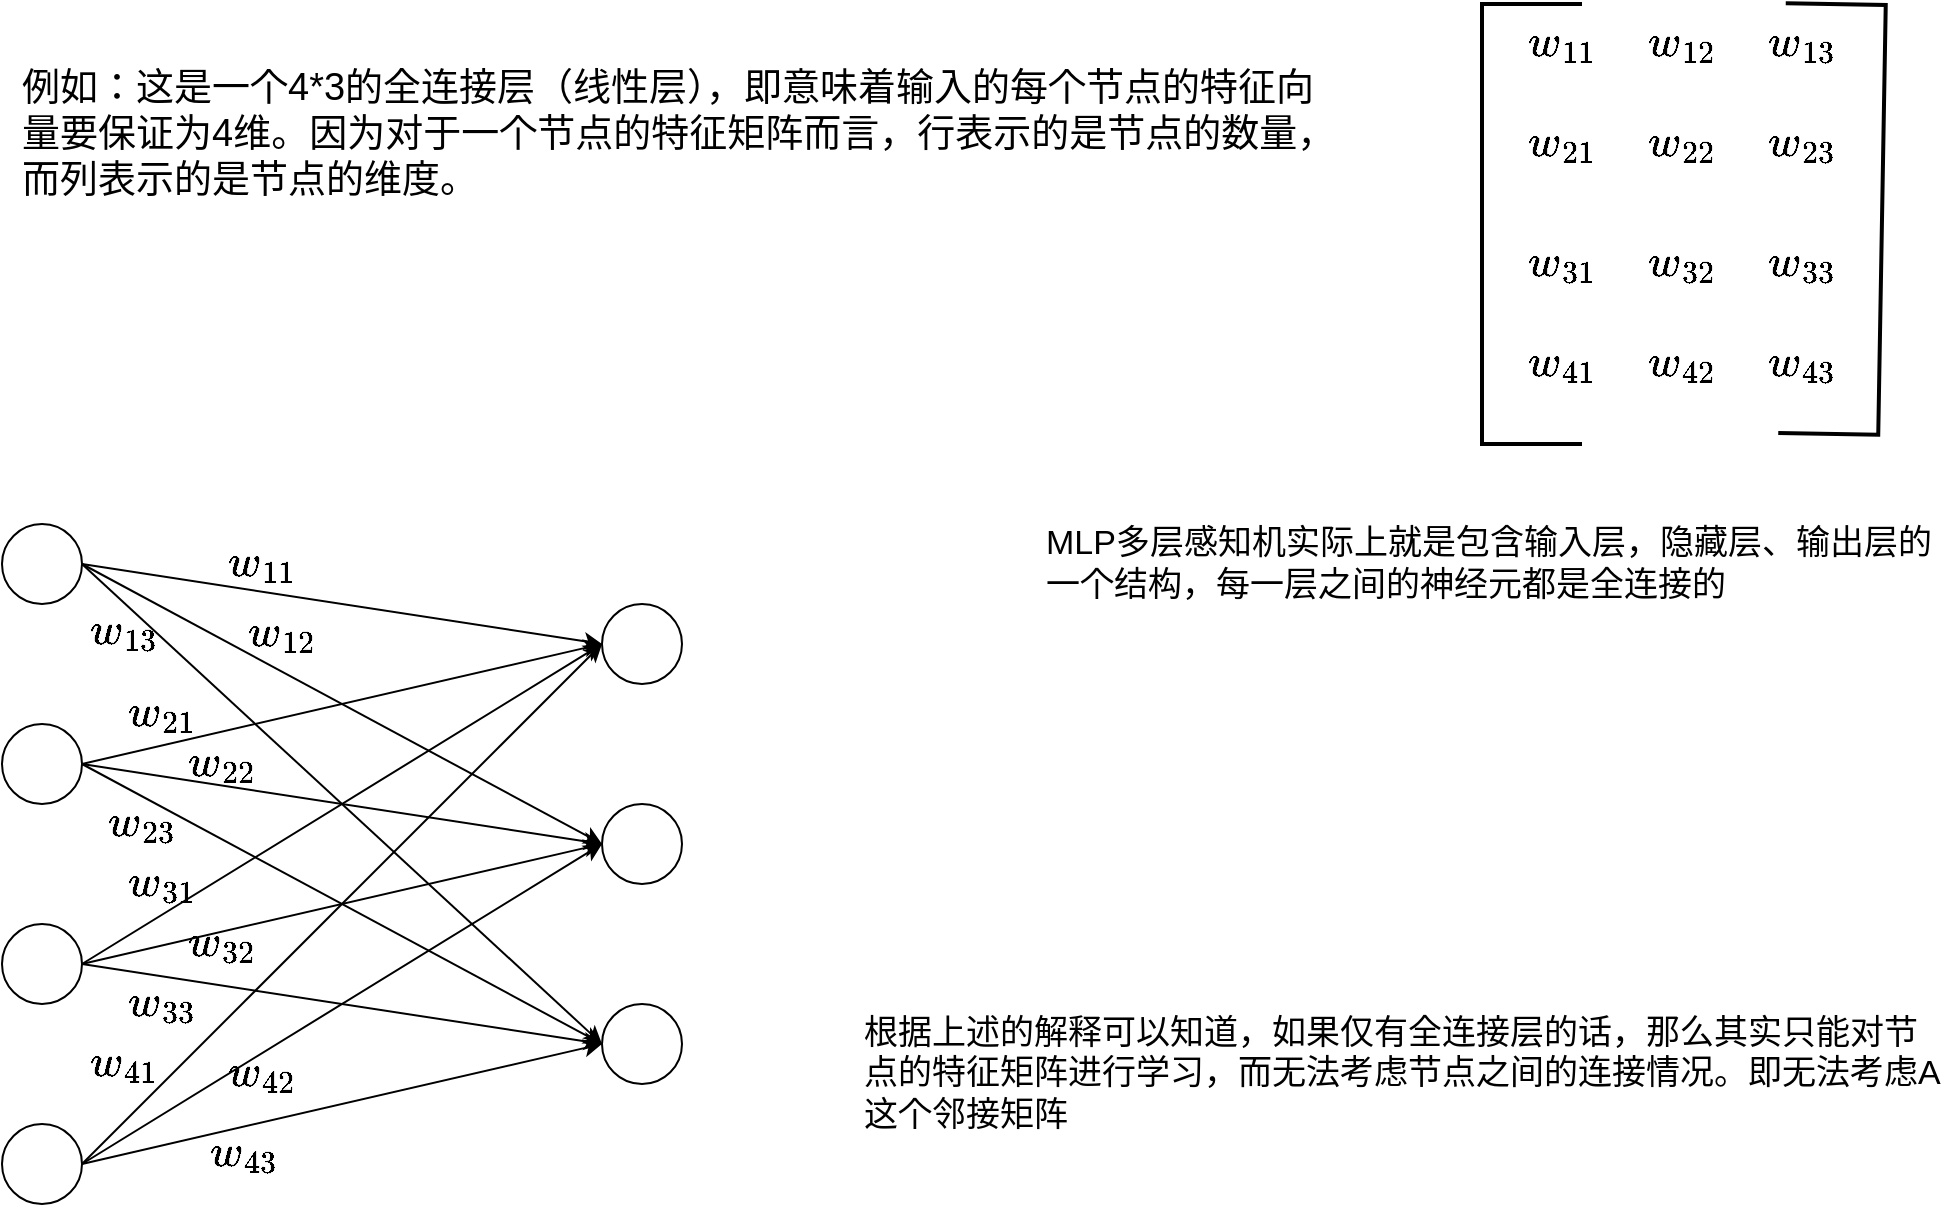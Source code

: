 <mxfile version="24.7.14">
  <diagram name="第 1 页" id="I-dr9eYYNlHXrmC4Lywh">
    <mxGraphModel dx="2053" dy="1843" grid="1" gridSize="10" guides="1" tooltips="1" connect="1" arrows="1" fold="1" page="1" pageScale="1" pageWidth="827" pageHeight="1169" math="1" shadow="0">
      <root>
        <mxCell id="0" />
        <mxCell id="1" parent="0" />
        <mxCell id="SjrLkb9DiHnMIs6Cydik-50" style="edgeStyle=none;rounded=0;orthogonalLoop=1;jettySize=auto;html=1;exitX=1;exitY=0.5;exitDx=0;exitDy=0;entryX=0;entryY=0.5;entryDx=0;entryDy=0;" edge="1" parent="1" source="SjrLkb9DiHnMIs6Cydik-43" target="SjrLkb9DiHnMIs6Cydik-48">
          <mxGeometry relative="1" as="geometry" />
        </mxCell>
        <mxCell id="SjrLkb9DiHnMIs6Cydik-54" style="edgeStyle=none;rounded=0;orthogonalLoop=1;jettySize=auto;html=1;exitX=1;exitY=0.5;exitDx=0;exitDy=0;entryX=0;entryY=0.5;entryDx=0;entryDy=0;" edge="1" parent="1" source="SjrLkb9DiHnMIs6Cydik-43" target="SjrLkb9DiHnMIs6Cydik-49">
          <mxGeometry relative="1" as="geometry" />
        </mxCell>
        <mxCell id="SjrLkb9DiHnMIs6Cydik-62" style="edgeStyle=none;rounded=0;orthogonalLoop=1;jettySize=auto;html=1;exitX=1;exitY=0.5;exitDx=0;exitDy=0;entryX=0;entryY=0.5;entryDx=0;entryDy=0;" edge="1" parent="1" source="SjrLkb9DiHnMIs6Cydik-43" target="SjrLkb9DiHnMIs6Cydik-61">
          <mxGeometry relative="1" as="geometry" />
        </mxCell>
        <mxCell id="SjrLkb9DiHnMIs6Cydik-43" value="" style="ellipse;whiteSpace=wrap;html=1;aspect=fixed;" vertex="1" parent="1">
          <mxGeometry x="-160" y="245" width="40" height="40" as="geometry" />
        </mxCell>
        <mxCell id="SjrLkb9DiHnMIs6Cydik-55" style="edgeStyle=none;rounded=0;orthogonalLoop=1;jettySize=auto;html=1;exitX=1;exitY=0.5;exitDx=0;exitDy=0;entryX=0;entryY=0.5;entryDx=0;entryDy=0;" edge="1" parent="1" source="SjrLkb9DiHnMIs6Cydik-44" target="SjrLkb9DiHnMIs6Cydik-48">
          <mxGeometry relative="1" as="geometry" />
        </mxCell>
        <mxCell id="SjrLkb9DiHnMIs6Cydik-56" style="edgeStyle=none;rounded=0;orthogonalLoop=1;jettySize=auto;html=1;exitX=1;exitY=0.5;exitDx=0;exitDy=0;entryX=0;entryY=0.5;entryDx=0;entryDy=0;" edge="1" parent="1" source="SjrLkb9DiHnMIs6Cydik-44" target="SjrLkb9DiHnMIs6Cydik-49">
          <mxGeometry relative="1" as="geometry" />
        </mxCell>
        <mxCell id="SjrLkb9DiHnMIs6Cydik-63" style="edgeStyle=none;rounded=0;orthogonalLoop=1;jettySize=auto;html=1;exitX=1;exitY=0.5;exitDx=0;exitDy=0;entryX=0;entryY=0.5;entryDx=0;entryDy=0;" edge="1" parent="1" source="SjrLkb9DiHnMIs6Cydik-44" target="SjrLkb9DiHnMIs6Cydik-61">
          <mxGeometry relative="1" as="geometry" />
        </mxCell>
        <mxCell id="SjrLkb9DiHnMIs6Cydik-44" value="" style="ellipse;whiteSpace=wrap;html=1;aspect=fixed;" vertex="1" parent="1">
          <mxGeometry x="-160" y="345" width="40" height="40" as="geometry" />
        </mxCell>
        <mxCell id="SjrLkb9DiHnMIs6Cydik-57" style="edgeStyle=none;rounded=0;orthogonalLoop=1;jettySize=auto;html=1;exitX=1;exitY=0.5;exitDx=0;exitDy=0;entryX=0;entryY=0.5;entryDx=0;entryDy=0;" edge="1" parent="1" source="SjrLkb9DiHnMIs6Cydik-45" target="SjrLkb9DiHnMIs6Cydik-48">
          <mxGeometry relative="1" as="geometry" />
        </mxCell>
        <mxCell id="SjrLkb9DiHnMIs6Cydik-58" style="edgeStyle=none;rounded=0;orthogonalLoop=1;jettySize=auto;html=1;exitX=1;exitY=0.5;exitDx=0;exitDy=0;entryX=0;entryY=0.5;entryDx=0;entryDy=0;" edge="1" parent="1" source="SjrLkb9DiHnMIs6Cydik-45" target="SjrLkb9DiHnMIs6Cydik-49">
          <mxGeometry relative="1" as="geometry" />
        </mxCell>
        <mxCell id="SjrLkb9DiHnMIs6Cydik-64" style="edgeStyle=none;rounded=0;orthogonalLoop=1;jettySize=auto;html=1;exitX=1;exitY=0.5;exitDx=0;exitDy=0;entryX=0;entryY=0.5;entryDx=0;entryDy=0;" edge="1" parent="1" source="SjrLkb9DiHnMIs6Cydik-45" target="SjrLkb9DiHnMIs6Cydik-61">
          <mxGeometry relative="1" as="geometry" />
        </mxCell>
        <mxCell id="SjrLkb9DiHnMIs6Cydik-45" value="" style="ellipse;whiteSpace=wrap;html=1;aspect=fixed;" vertex="1" parent="1">
          <mxGeometry x="-160" y="445" width="40" height="40" as="geometry" />
        </mxCell>
        <mxCell id="SjrLkb9DiHnMIs6Cydik-59" style="edgeStyle=none;rounded=0;orthogonalLoop=1;jettySize=auto;html=1;exitX=1;exitY=0.5;exitDx=0;exitDy=0;entryX=0;entryY=0.5;entryDx=0;entryDy=0;" edge="1" parent="1" source="SjrLkb9DiHnMIs6Cydik-46" target="SjrLkb9DiHnMIs6Cydik-48">
          <mxGeometry relative="1" as="geometry" />
        </mxCell>
        <mxCell id="SjrLkb9DiHnMIs6Cydik-60" style="edgeStyle=none;rounded=0;orthogonalLoop=1;jettySize=auto;html=1;exitX=1;exitY=0.5;exitDx=0;exitDy=0;entryX=0;entryY=0.5;entryDx=0;entryDy=0;" edge="1" parent="1" source="SjrLkb9DiHnMIs6Cydik-46" target="SjrLkb9DiHnMIs6Cydik-49">
          <mxGeometry relative="1" as="geometry" />
        </mxCell>
        <mxCell id="SjrLkb9DiHnMIs6Cydik-65" style="edgeStyle=none;rounded=0;orthogonalLoop=1;jettySize=auto;html=1;exitX=1;exitY=0.5;exitDx=0;exitDy=0;entryX=0;entryY=0.5;entryDx=0;entryDy=0;" edge="1" parent="1" source="SjrLkb9DiHnMIs6Cydik-46" target="SjrLkb9DiHnMIs6Cydik-61">
          <mxGeometry relative="1" as="geometry" />
        </mxCell>
        <mxCell id="SjrLkb9DiHnMIs6Cydik-46" value="" style="ellipse;whiteSpace=wrap;html=1;aspect=fixed;" vertex="1" parent="1">
          <mxGeometry x="-160" y="545" width="40" height="40" as="geometry" />
        </mxCell>
        <mxCell id="SjrLkb9DiHnMIs6Cydik-48" value="" style="ellipse;whiteSpace=wrap;html=1;aspect=fixed;" vertex="1" parent="1">
          <mxGeometry x="140" y="285" width="40" height="40" as="geometry" />
        </mxCell>
        <mxCell id="SjrLkb9DiHnMIs6Cydik-49" value="" style="ellipse;whiteSpace=wrap;html=1;aspect=fixed;" vertex="1" parent="1">
          <mxGeometry x="140" y="385" width="40" height="40" as="geometry" />
        </mxCell>
        <mxCell id="SjrLkb9DiHnMIs6Cydik-61" value="" style="ellipse;whiteSpace=wrap;html=1;aspect=fixed;" vertex="1" parent="1">
          <mxGeometry x="140" y="485" width="40" height="40" as="geometry" />
        </mxCell>
        <mxCell id="SjrLkb9DiHnMIs6Cydik-66" value="例如：这是一个4*3的全连接层（线性层），即意味着输入的每个节点的特征向量要保证为4维。因为对于一个节点的特征矩阵而言，行表示的是节点的数量，而列表示的是节点的维度。" style="text;strokeColor=none;align=left;fillColor=none;html=1;verticalAlign=middle;whiteSpace=wrap;rounded=0;fontSize=19;spacingBottom=0;spacing=0;labelBackgroundColor=none;" vertex="1" parent="1">
          <mxGeometry x="-150" y="20" width="660" height="60" as="geometry" />
        </mxCell>
        <mxCell id="SjrLkb9DiHnMIs6Cydik-73" value="$$w_{11}$$" style="text;strokeColor=none;align=center;fillColor=none;html=1;verticalAlign=middle;whiteSpace=wrap;rounded=0;fontSize=19;" vertex="1" parent="1">
          <mxGeometry x="-60" y="250" width="60" height="30" as="geometry" />
        </mxCell>
        <mxCell id="SjrLkb9DiHnMIs6Cydik-74" value="$$w_{12}$$" style="text;strokeColor=none;align=center;fillColor=none;html=1;verticalAlign=middle;whiteSpace=wrap;rounded=0;fontSize=19;" vertex="1" parent="1">
          <mxGeometry x="-50" y="285" width="60" height="30" as="geometry" />
        </mxCell>
        <mxCell id="SjrLkb9DiHnMIs6Cydik-75" value="$$w_{13}$$" style="text;strokeColor=none;align=center;fillColor=none;html=1;verticalAlign=middle;whiteSpace=wrap;rounded=0;fontSize=19;" vertex="1" parent="1">
          <mxGeometry x="-129" y="284" width="60" height="30" as="geometry" />
        </mxCell>
        <mxCell id="SjrLkb9DiHnMIs6Cydik-76" value="$$w_{21}$$" style="text;strokeColor=none;align=center;fillColor=none;html=1;verticalAlign=middle;whiteSpace=wrap;rounded=0;fontSize=19;" vertex="1" parent="1">
          <mxGeometry x="-110" y="325" width="60" height="30" as="geometry" />
        </mxCell>
        <mxCell id="SjrLkb9DiHnMIs6Cydik-77" value="$$w_{22}$$" style="text;strokeColor=none;align=center;fillColor=none;html=1;verticalAlign=middle;whiteSpace=wrap;rounded=0;fontSize=19;" vertex="1" parent="1">
          <mxGeometry x="-80" y="350" width="60" height="30" as="geometry" />
        </mxCell>
        <mxCell id="SjrLkb9DiHnMIs6Cydik-78" value="$$w_{23}$$" style="text;strokeColor=none;align=center;fillColor=none;html=1;verticalAlign=middle;whiteSpace=wrap;rounded=0;fontSize=19;" vertex="1" parent="1">
          <mxGeometry x="-120" y="380" width="60" height="30" as="geometry" />
        </mxCell>
        <mxCell id="SjrLkb9DiHnMIs6Cydik-79" value="$$w_{31}$$" style="text;strokeColor=none;align=center;fillColor=none;html=1;verticalAlign=middle;whiteSpace=wrap;rounded=0;fontSize=19;" vertex="1" parent="1">
          <mxGeometry x="-110" y="410" width="60" height="30" as="geometry" />
        </mxCell>
        <mxCell id="SjrLkb9DiHnMIs6Cydik-80" value="$$w_{32}$$" style="text;strokeColor=none;align=center;fillColor=none;html=1;verticalAlign=middle;whiteSpace=wrap;rounded=0;fontSize=19;" vertex="1" parent="1">
          <mxGeometry x="-80" y="440" width="60" height="30" as="geometry" />
        </mxCell>
        <mxCell id="SjrLkb9DiHnMIs6Cydik-81" value="$$w_{33}$$" style="text;strokeColor=none;align=center;fillColor=none;html=1;verticalAlign=middle;whiteSpace=wrap;rounded=0;fontSize=19;" vertex="1" parent="1">
          <mxGeometry x="-110" y="470" width="60" height="30" as="geometry" />
        </mxCell>
        <mxCell id="SjrLkb9DiHnMIs6Cydik-83" value="$$w_{43}$$" style="text;strokeColor=none;align=center;fillColor=none;html=1;verticalAlign=middle;whiteSpace=wrap;rounded=0;fontSize=19;" vertex="1" parent="1">
          <mxGeometry x="-69" y="545" width="60" height="30" as="geometry" />
        </mxCell>
        <mxCell id="SjrLkb9DiHnMIs6Cydik-84" value="$$w_{42}$$" style="text;strokeColor=none;align=center;fillColor=none;html=1;verticalAlign=middle;whiteSpace=wrap;rounded=0;fontSize=19;" vertex="1" parent="1">
          <mxGeometry x="-60" y="505" width="60" height="30" as="geometry" />
        </mxCell>
        <mxCell id="SjrLkb9DiHnMIs6Cydik-85" value="$$w_{41}$$" style="text;strokeColor=none;align=center;fillColor=none;html=1;verticalAlign=middle;whiteSpace=wrap;rounded=0;fontSize=19;" vertex="1" parent="1">
          <mxGeometry x="-129" y="500" width="60" height="30" as="geometry" />
        </mxCell>
        <mxCell id="SjrLkb9DiHnMIs6Cydik-86" value="" style="strokeWidth=2;html=1;shape=mxgraph.flowchart.annotation_1;align=left;pointerEvents=1;" vertex="1" parent="1">
          <mxGeometry x="580" y="-15" width="50" height="220" as="geometry" />
        </mxCell>
        <mxCell id="SjrLkb9DiHnMIs6Cydik-87" value="" style="strokeWidth=2;html=1;shape=mxgraph.flowchart.annotation_1;align=left;pointerEvents=1;rotation=-179;" vertex="1" parent="1">
          <mxGeometry x="730" y="-15" width="50" height="215" as="geometry" />
        </mxCell>
        <mxCell id="SjrLkb9DiHnMIs6Cydik-88" value="$$w_{11}$$" style="text;strokeColor=none;align=center;fillColor=none;html=1;verticalAlign=middle;whiteSpace=wrap;rounded=0;fontSize=19;" vertex="1" parent="1">
          <mxGeometry x="590" y="-10" width="60" height="30" as="geometry" />
        </mxCell>
        <mxCell id="SjrLkb9DiHnMIs6Cydik-89" value="$$w_{12}$$" style="text;strokeColor=none;align=center;fillColor=none;html=1;verticalAlign=middle;whiteSpace=wrap;rounded=0;fontSize=19;" vertex="1" parent="1">
          <mxGeometry x="650" y="-10" width="60" height="30" as="geometry" />
        </mxCell>
        <mxCell id="SjrLkb9DiHnMIs6Cydik-90" value="$$w_{13}$$" style="text;strokeColor=none;align=center;fillColor=none;html=1;verticalAlign=middle;whiteSpace=wrap;rounded=0;fontSize=19;" vertex="1" parent="1">
          <mxGeometry x="710" y="-10" width="60" height="30" as="geometry" />
        </mxCell>
        <mxCell id="SjrLkb9DiHnMIs6Cydik-91" value="$$w_{21}$$" style="text;strokeColor=none;align=center;fillColor=none;html=1;verticalAlign=middle;whiteSpace=wrap;rounded=0;fontSize=19;" vertex="1" parent="1">
          <mxGeometry x="590" y="40" width="60" height="30" as="geometry" />
        </mxCell>
        <mxCell id="SjrLkb9DiHnMIs6Cydik-92" value="$$w_{22}$$" style="text;strokeColor=none;align=center;fillColor=none;html=1;verticalAlign=middle;whiteSpace=wrap;rounded=0;fontSize=19;" vertex="1" parent="1">
          <mxGeometry x="650" y="40" width="60" height="30" as="geometry" />
        </mxCell>
        <mxCell id="SjrLkb9DiHnMIs6Cydik-93" value="$$w_{23}$$" style="text;strokeColor=none;align=center;fillColor=none;html=1;verticalAlign=middle;whiteSpace=wrap;rounded=0;fontSize=19;" vertex="1" parent="1">
          <mxGeometry x="710" y="40" width="60" height="30" as="geometry" />
        </mxCell>
        <mxCell id="SjrLkb9DiHnMIs6Cydik-94" value="$$w_{31}$$" style="text;strokeColor=none;align=center;fillColor=none;html=1;verticalAlign=middle;whiteSpace=wrap;rounded=0;fontSize=19;" vertex="1" parent="1">
          <mxGeometry x="590" y="100" width="60" height="30" as="geometry" />
        </mxCell>
        <mxCell id="SjrLkb9DiHnMIs6Cydik-95" value="$$w_{32}$$" style="text;strokeColor=none;align=center;fillColor=none;html=1;verticalAlign=middle;whiteSpace=wrap;rounded=0;fontSize=19;" vertex="1" parent="1">
          <mxGeometry x="650" y="100" width="60" height="30" as="geometry" />
        </mxCell>
        <mxCell id="SjrLkb9DiHnMIs6Cydik-96" value="$$w_{33}$$" style="text;strokeColor=none;align=center;fillColor=none;html=1;verticalAlign=middle;whiteSpace=wrap;rounded=0;fontSize=19;" vertex="1" parent="1">
          <mxGeometry x="710" y="100" width="60" height="30" as="geometry" />
        </mxCell>
        <mxCell id="SjrLkb9DiHnMIs6Cydik-97" value="$$w_{41}$$" style="text;strokeColor=none;align=center;fillColor=none;html=1;verticalAlign=middle;whiteSpace=wrap;rounded=0;fontSize=19;" vertex="1" parent="1">
          <mxGeometry x="590" y="150" width="60" height="30" as="geometry" />
        </mxCell>
        <mxCell id="SjrLkb9DiHnMIs6Cydik-98" value="$$w_{42}$$" style="text;strokeColor=none;align=center;fillColor=none;html=1;verticalAlign=middle;whiteSpace=wrap;rounded=0;fontSize=19;" vertex="1" parent="1">
          <mxGeometry x="650" y="150" width="60" height="30" as="geometry" />
        </mxCell>
        <mxCell id="SjrLkb9DiHnMIs6Cydik-99" value="$$w_{43}$$" style="text;strokeColor=none;align=center;fillColor=none;html=1;verticalAlign=middle;whiteSpace=wrap;rounded=0;fontSize=19;" vertex="1" parent="1">
          <mxGeometry x="710" y="150" width="60" height="30" as="geometry" />
        </mxCell>
        <mxCell id="SjrLkb9DiHnMIs6Cydik-100" value="MLP多层感知机实际上就是包含输入层，隐藏层、输出层的一个结构，每一层之间的神经元都是全连接的" style="text;strokeColor=none;align=left;fillColor=none;html=1;verticalAlign=middle;whiteSpace=wrap;rounded=0;fontSize=17;" vertex="1" parent="1">
          <mxGeometry x="360" y="235" width="450" height="60" as="geometry" />
        </mxCell>
        <mxCell id="SjrLkb9DiHnMIs6Cydik-101" value="根据上述的解释可以知道，如果仅有全连接层的话，那么其实只能对节点的特征矩阵进行学习，而无法考虑节点之间的连接情况。即无法考虑A这个邻接矩阵" style="text;strokeColor=none;align=left;fillColor=none;html=1;verticalAlign=middle;whiteSpace=wrap;rounded=0;fontSize=17;" vertex="1" parent="1">
          <mxGeometry x="269" y="505" width="541" height="30" as="geometry" />
        </mxCell>
      </root>
    </mxGraphModel>
  </diagram>
</mxfile>
